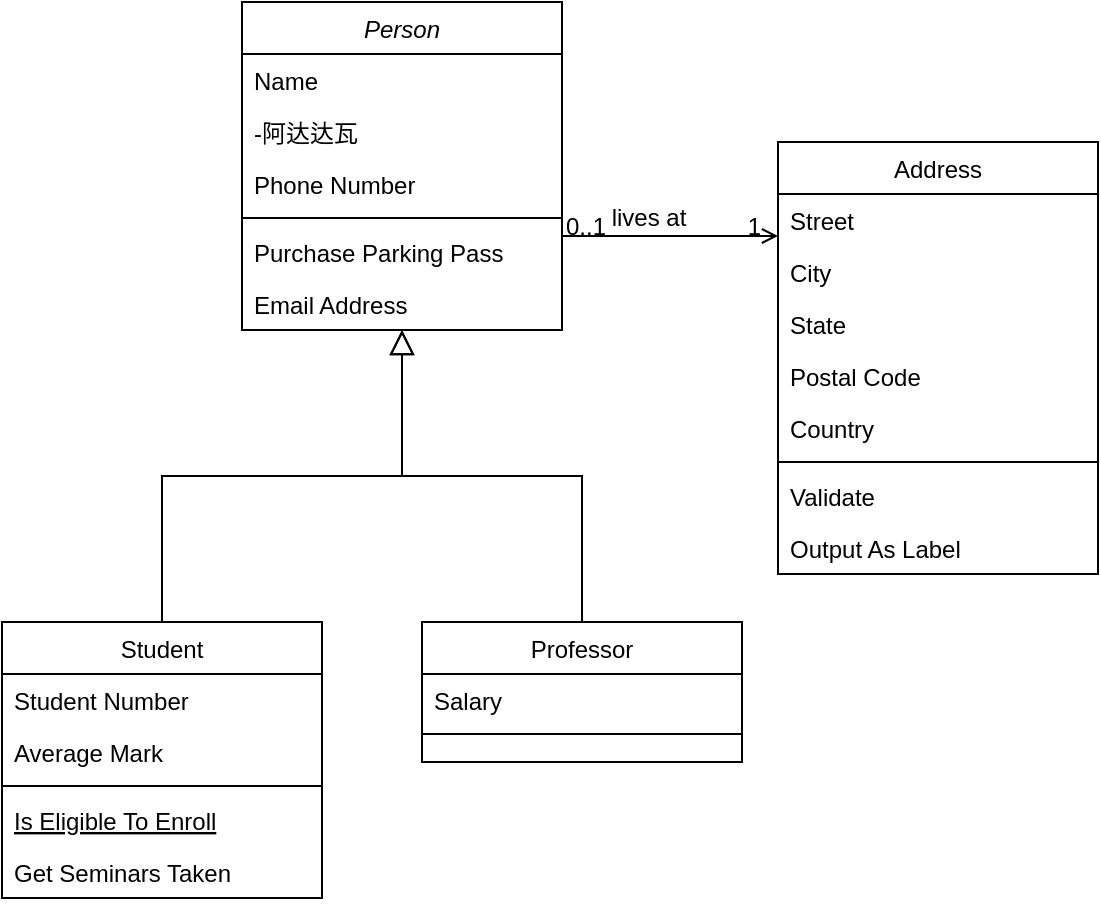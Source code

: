 <mxfile version="25.0.1" pages="2">
  <diagram id="C5RBs43oDa-KdzZeNtuy" name="Page-1">
    <mxGraphModel dx="758" dy="916" grid="1" gridSize="10" guides="1" tooltips="1" connect="1" arrows="1" fold="1" page="1" pageScale="1" pageWidth="827" pageHeight="1169" math="0" shadow="0">
      <root>
        <mxCell id="WIyWlLk6GJQsqaUBKTNV-0" />
        <mxCell id="WIyWlLk6GJQsqaUBKTNV-1" parent="WIyWlLk6GJQsqaUBKTNV-0" />
        <mxCell id="zkfFHV4jXpPFQw0GAbJ--0" value="Person" style="swimlane;fontStyle=2;align=center;verticalAlign=top;childLayout=stackLayout;horizontal=1;startSize=26;horizontalStack=0;resizeParent=1;resizeLast=0;collapsible=1;marginBottom=0;rounded=0;shadow=0;strokeWidth=1;" parent="WIyWlLk6GJQsqaUBKTNV-1" vertex="1">
          <mxGeometry x="240" y="50" width="160" height="164" as="geometry">
            <mxRectangle x="230" y="140" width="160" height="26" as="alternateBounds" />
          </mxGeometry>
        </mxCell>
        <mxCell id="zkfFHV4jXpPFQw0GAbJ--1" value="Name" style="text;align=left;verticalAlign=top;spacingLeft=4;spacingRight=4;overflow=hidden;rotatable=0;points=[[0,0.5],[1,0.5]];portConstraint=eastwest;" parent="zkfFHV4jXpPFQw0GAbJ--0" vertex="1">
          <mxGeometry y="26" width="160" height="26" as="geometry" />
        </mxCell>
        <mxCell id="Enr8cSuSgpP8mrv0ip6j-11" value="-阿达达瓦" style="text;align=left;verticalAlign=top;spacingLeft=4;spacingRight=4;overflow=hidden;rotatable=0;points=[[0,0.5],[1,0.5]];portConstraint=eastwest;rounded=0;shadow=0;html=0;" vertex="1" parent="zkfFHV4jXpPFQw0GAbJ--0">
          <mxGeometry y="52" width="160" height="26" as="geometry" />
        </mxCell>
        <mxCell id="zkfFHV4jXpPFQw0GAbJ--2" value="Phone Number" style="text;align=left;verticalAlign=top;spacingLeft=4;spacingRight=4;overflow=hidden;rotatable=0;points=[[0,0.5],[1,0.5]];portConstraint=eastwest;rounded=0;shadow=0;html=0;" parent="zkfFHV4jXpPFQw0GAbJ--0" vertex="1">
          <mxGeometry y="78" width="160" height="26" as="geometry" />
        </mxCell>
        <mxCell id="zkfFHV4jXpPFQw0GAbJ--4" value="" style="line;html=1;strokeWidth=1;align=left;verticalAlign=middle;spacingTop=-1;spacingLeft=3;spacingRight=3;rotatable=0;labelPosition=right;points=[];portConstraint=eastwest;" parent="zkfFHV4jXpPFQw0GAbJ--0" vertex="1">
          <mxGeometry y="104" width="160" height="8" as="geometry" />
        </mxCell>
        <mxCell id="zkfFHV4jXpPFQw0GAbJ--5" value="Purchase Parking Pass" style="text;align=left;verticalAlign=top;spacingLeft=4;spacingRight=4;overflow=hidden;rotatable=0;points=[[0,0.5],[1,0.5]];portConstraint=eastwest;" parent="zkfFHV4jXpPFQw0GAbJ--0" vertex="1">
          <mxGeometry y="112" width="160" height="26" as="geometry" />
        </mxCell>
        <mxCell id="zkfFHV4jXpPFQw0GAbJ--3" value="Email Address" style="text;align=left;verticalAlign=top;spacingLeft=4;spacingRight=4;overflow=hidden;rotatable=0;points=[[0,0.5],[1,0.5]];portConstraint=eastwest;rounded=0;shadow=0;html=0;" parent="zkfFHV4jXpPFQw0GAbJ--0" vertex="1">
          <mxGeometry y="138" width="160" height="26" as="geometry" />
        </mxCell>
        <mxCell id="zkfFHV4jXpPFQw0GAbJ--6" value="Student" style="swimlane;fontStyle=0;align=center;verticalAlign=top;childLayout=stackLayout;horizontal=1;startSize=26;horizontalStack=0;resizeParent=1;resizeLast=0;collapsible=1;marginBottom=0;rounded=0;shadow=0;strokeWidth=1;" parent="WIyWlLk6GJQsqaUBKTNV-1" vertex="1">
          <mxGeometry x="120" y="360" width="160" height="138" as="geometry">
            <mxRectangle x="130" y="380" width="160" height="26" as="alternateBounds" />
          </mxGeometry>
        </mxCell>
        <mxCell id="zkfFHV4jXpPFQw0GAbJ--7" value="Student Number" style="text;align=left;verticalAlign=top;spacingLeft=4;spacingRight=4;overflow=hidden;rotatable=0;points=[[0,0.5],[1,0.5]];portConstraint=eastwest;" parent="zkfFHV4jXpPFQw0GAbJ--6" vertex="1">
          <mxGeometry y="26" width="160" height="26" as="geometry" />
        </mxCell>
        <mxCell id="zkfFHV4jXpPFQw0GAbJ--8" value="Average Mark" style="text;align=left;verticalAlign=top;spacingLeft=4;spacingRight=4;overflow=hidden;rotatable=0;points=[[0,0.5],[1,0.5]];portConstraint=eastwest;rounded=0;shadow=0;html=0;" parent="zkfFHV4jXpPFQw0GAbJ--6" vertex="1">
          <mxGeometry y="52" width="160" height="26" as="geometry" />
        </mxCell>
        <mxCell id="zkfFHV4jXpPFQw0GAbJ--9" value="" style="line;html=1;strokeWidth=1;align=left;verticalAlign=middle;spacingTop=-1;spacingLeft=3;spacingRight=3;rotatable=0;labelPosition=right;points=[];portConstraint=eastwest;" parent="zkfFHV4jXpPFQw0GAbJ--6" vertex="1">
          <mxGeometry y="78" width="160" height="8" as="geometry" />
        </mxCell>
        <mxCell id="zkfFHV4jXpPFQw0GAbJ--10" value="Is Eligible To Enroll" style="text;align=left;verticalAlign=top;spacingLeft=4;spacingRight=4;overflow=hidden;rotatable=0;points=[[0,0.5],[1,0.5]];portConstraint=eastwest;fontStyle=4" parent="zkfFHV4jXpPFQw0GAbJ--6" vertex="1">
          <mxGeometry y="86" width="160" height="26" as="geometry" />
        </mxCell>
        <mxCell id="zkfFHV4jXpPFQw0GAbJ--11" value="Get Seminars Taken" style="text;align=left;verticalAlign=top;spacingLeft=4;spacingRight=4;overflow=hidden;rotatable=0;points=[[0,0.5],[1,0.5]];portConstraint=eastwest;" parent="zkfFHV4jXpPFQw0GAbJ--6" vertex="1">
          <mxGeometry y="112" width="160" height="26" as="geometry" />
        </mxCell>
        <mxCell id="zkfFHV4jXpPFQw0GAbJ--12" value="" style="endArrow=block;endSize=10;endFill=0;shadow=0;strokeWidth=1;rounded=0;curved=0;edgeStyle=elbowEdgeStyle;elbow=vertical;" parent="WIyWlLk6GJQsqaUBKTNV-1" source="zkfFHV4jXpPFQw0GAbJ--6" target="zkfFHV4jXpPFQw0GAbJ--0" edge="1">
          <mxGeometry width="160" relative="1" as="geometry">
            <mxPoint x="200" y="203" as="sourcePoint" />
            <mxPoint x="200" y="203" as="targetPoint" />
          </mxGeometry>
        </mxCell>
        <mxCell id="zkfFHV4jXpPFQw0GAbJ--13" value="Professor" style="swimlane;fontStyle=0;align=center;verticalAlign=top;childLayout=stackLayout;horizontal=1;startSize=26;horizontalStack=0;resizeParent=1;resizeLast=0;collapsible=1;marginBottom=0;rounded=0;shadow=0;strokeWidth=1;" parent="WIyWlLk6GJQsqaUBKTNV-1" vertex="1">
          <mxGeometry x="330" y="360" width="160" height="70" as="geometry">
            <mxRectangle x="340" y="380" width="170" height="26" as="alternateBounds" />
          </mxGeometry>
        </mxCell>
        <mxCell id="zkfFHV4jXpPFQw0GAbJ--14" value="Salary" style="text;align=left;verticalAlign=top;spacingLeft=4;spacingRight=4;overflow=hidden;rotatable=0;points=[[0,0.5],[1,0.5]];portConstraint=eastwest;" parent="zkfFHV4jXpPFQw0GAbJ--13" vertex="1">
          <mxGeometry y="26" width="160" height="26" as="geometry" />
        </mxCell>
        <mxCell id="zkfFHV4jXpPFQw0GAbJ--15" value="" style="line;html=1;strokeWidth=1;align=left;verticalAlign=middle;spacingTop=-1;spacingLeft=3;spacingRight=3;rotatable=0;labelPosition=right;points=[];portConstraint=eastwest;" parent="zkfFHV4jXpPFQw0GAbJ--13" vertex="1">
          <mxGeometry y="52" width="160" height="8" as="geometry" />
        </mxCell>
        <mxCell id="zkfFHV4jXpPFQw0GAbJ--16" value="" style="endArrow=block;endSize=10;endFill=0;shadow=0;strokeWidth=1;rounded=0;curved=0;edgeStyle=elbowEdgeStyle;elbow=vertical;" parent="WIyWlLk6GJQsqaUBKTNV-1" source="zkfFHV4jXpPFQw0GAbJ--13" target="zkfFHV4jXpPFQw0GAbJ--0" edge="1">
          <mxGeometry width="160" relative="1" as="geometry">
            <mxPoint x="210" y="373" as="sourcePoint" />
            <mxPoint x="310" y="271" as="targetPoint" />
          </mxGeometry>
        </mxCell>
        <mxCell id="zkfFHV4jXpPFQw0GAbJ--17" value="Address" style="swimlane;fontStyle=0;align=center;verticalAlign=top;childLayout=stackLayout;horizontal=1;startSize=26;horizontalStack=0;resizeParent=1;resizeLast=0;collapsible=1;marginBottom=0;rounded=0;shadow=0;strokeWidth=1;" parent="WIyWlLk6GJQsqaUBKTNV-1" vertex="1">
          <mxGeometry x="508" y="120" width="160" height="216" as="geometry">
            <mxRectangle x="550" y="140" width="160" height="26" as="alternateBounds" />
          </mxGeometry>
        </mxCell>
        <mxCell id="zkfFHV4jXpPFQw0GAbJ--18" value="Street" style="text;align=left;verticalAlign=top;spacingLeft=4;spacingRight=4;overflow=hidden;rotatable=0;points=[[0,0.5],[1,0.5]];portConstraint=eastwest;" parent="zkfFHV4jXpPFQw0GAbJ--17" vertex="1">
          <mxGeometry y="26" width="160" height="26" as="geometry" />
        </mxCell>
        <mxCell id="zkfFHV4jXpPFQw0GAbJ--19" value="City" style="text;align=left;verticalAlign=top;spacingLeft=4;spacingRight=4;overflow=hidden;rotatable=0;points=[[0,0.5],[1,0.5]];portConstraint=eastwest;rounded=0;shadow=0;html=0;" parent="zkfFHV4jXpPFQw0GAbJ--17" vertex="1">
          <mxGeometry y="52" width="160" height="26" as="geometry" />
        </mxCell>
        <mxCell id="zkfFHV4jXpPFQw0GAbJ--20" value="State" style="text;align=left;verticalAlign=top;spacingLeft=4;spacingRight=4;overflow=hidden;rotatable=0;points=[[0,0.5],[1,0.5]];portConstraint=eastwest;rounded=0;shadow=0;html=0;" parent="zkfFHV4jXpPFQw0GAbJ--17" vertex="1">
          <mxGeometry y="78" width="160" height="26" as="geometry" />
        </mxCell>
        <mxCell id="zkfFHV4jXpPFQw0GAbJ--21" value="Postal Code" style="text;align=left;verticalAlign=top;spacingLeft=4;spacingRight=4;overflow=hidden;rotatable=0;points=[[0,0.5],[1,0.5]];portConstraint=eastwest;rounded=0;shadow=0;html=0;" parent="zkfFHV4jXpPFQw0GAbJ--17" vertex="1">
          <mxGeometry y="104" width="160" height="26" as="geometry" />
        </mxCell>
        <mxCell id="zkfFHV4jXpPFQw0GAbJ--22" value="Country" style="text;align=left;verticalAlign=top;spacingLeft=4;spacingRight=4;overflow=hidden;rotatable=0;points=[[0,0.5],[1,0.5]];portConstraint=eastwest;rounded=0;shadow=0;html=0;" parent="zkfFHV4jXpPFQw0GAbJ--17" vertex="1">
          <mxGeometry y="130" width="160" height="26" as="geometry" />
        </mxCell>
        <mxCell id="zkfFHV4jXpPFQw0GAbJ--23" value="" style="line;html=1;strokeWidth=1;align=left;verticalAlign=middle;spacingTop=-1;spacingLeft=3;spacingRight=3;rotatable=0;labelPosition=right;points=[];portConstraint=eastwest;" parent="zkfFHV4jXpPFQw0GAbJ--17" vertex="1">
          <mxGeometry y="156" width="160" height="8" as="geometry" />
        </mxCell>
        <mxCell id="zkfFHV4jXpPFQw0GAbJ--24" value="Validate" style="text;align=left;verticalAlign=top;spacingLeft=4;spacingRight=4;overflow=hidden;rotatable=0;points=[[0,0.5],[1,0.5]];portConstraint=eastwest;" parent="zkfFHV4jXpPFQw0GAbJ--17" vertex="1">
          <mxGeometry y="164" width="160" height="26" as="geometry" />
        </mxCell>
        <mxCell id="zkfFHV4jXpPFQw0GAbJ--25" value="Output As Label" style="text;align=left;verticalAlign=top;spacingLeft=4;spacingRight=4;overflow=hidden;rotatable=0;points=[[0,0.5],[1,0.5]];portConstraint=eastwest;" parent="zkfFHV4jXpPFQw0GAbJ--17" vertex="1">
          <mxGeometry y="190" width="160" height="26" as="geometry" />
        </mxCell>
        <mxCell id="zkfFHV4jXpPFQw0GAbJ--26" value="" style="endArrow=open;shadow=0;strokeWidth=1;rounded=0;curved=0;endFill=1;edgeStyle=elbowEdgeStyle;elbow=vertical;" parent="WIyWlLk6GJQsqaUBKTNV-1" source="zkfFHV4jXpPFQw0GAbJ--0" target="zkfFHV4jXpPFQw0GAbJ--17" edge="1">
          <mxGeometry x="0.5" y="41" relative="1" as="geometry">
            <mxPoint x="380" y="192" as="sourcePoint" />
            <mxPoint x="540" y="192" as="targetPoint" />
            <mxPoint x="-40" y="32" as="offset" />
          </mxGeometry>
        </mxCell>
        <mxCell id="zkfFHV4jXpPFQw0GAbJ--27" value="0..1" style="resizable=0;align=left;verticalAlign=bottom;labelBackgroundColor=none;fontSize=12;" parent="zkfFHV4jXpPFQw0GAbJ--26" connectable="0" vertex="1">
          <mxGeometry x="-1" relative="1" as="geometry">
            <mxPoint y="4" as="offset" />
          </mxGeometry>
        </mxCell>
        <mxCell id="zkfFHV4jXpPFQw0GAbJ--28" value="1" style="resizable=0;align=right;verticalAlign=bottom;labelBackgroundColor=none;fontSize=12;" parent="zkfFHV4jXpPFQw0GAbJ--26" connectable="0" vertex="1">
          <mxGeometry x="1" relative="1" as="geometry">
            <mxPoint x="-7" y="4" as="offset" />
          </mxGeometry>
        </mxCell>
        <mxCell id="zkfFHV4jXpPFQw0GAbJ--29" value="lives at" style="text;html=1;resizable=0;points=[];;align=center;verticalAlign=middle;labelBackgroundColor=none;rounded=0;shadow=0;strokeWidth=1;fontSize=12;" parent="zkfFHV4jXpPFQw0GAbJ--26" vertex="1" connectable="0">
          <mxGeometry x="0.5" y="49" relative="1" as="geometry">
            <mxPoint x="-38" y="40" as="offset" />
          </mxGeometry>
        </mxCell>
      </root>
    </mxGraphModel>
  </diagram>
  <diagram id="QJwAIBZsCLpzqtyp5mjF" name="第 2 页">
    <mxGraphModel dx="1941" dy="1157" grid="1" gridSize="10" guides="1" tooltips="1" connect="1" arrows="1" fold="1" page="1" pageScale="1" pageWidth="827" pageHeight="1169" math="0" shadow="0">
      <root>
        <mxCell id="0" />
        <mxCell id="1" parent="0" />
        <mxCell id="FCk9dS9NKCEP7tu78t4F-1" value="EventBase" style="swimlane;fontStyle=2;align=center;verticalAlign=top;childLayout=stackLayout;horizontal=1;startSize=26;horizontalStack=0;resizeParent=1;resizeLast=0;collapsible=1;marginBottom=0;rounded=0;shadow=0;strokeWidth=1;" vertex="1" parent="1">
          <mxGeometry x="240" y="20" width="250" height="140" as="geometry">
            <mxRectangle x="240" y="50" width="160" height="26" as="alternateBounds" />
          </mxGeometry>
        </mxCell>
        <mxCell id="FCk9dS9NKCEP7tu78t4F-2" value="# typedef unsigned short FlagsType" style="text;align=left;verticalAlign=top;spacingLeft=4;spacingRight=4;overflow=hidden;rotatable=0;points=[[0,0.5],[1,0.5]];portConstraint=eastwest;" vertex="1" parent="FCk9dS9NKCEP7tu78t4F-1">
          <mxGeometry y="26" width="250" height="26" as="geometry" />
        </mxCell>
        <mxCell id="FCk9dS9NKCEP7tu78t4F-3" value="# typedef ::gem5::Flags&lt;FlagsType&gt; Flags;" style="text;align=left;verticalAlign=top;spacingLeft=4;spacingRight=4;overflow=hidden;rotatable=0;points=[[0,0.5],[1,0.5]];portConstraint=eastwest;rounded=0;shadow=0;html=0;" vertex="1" parent="FCk9dS9NKCEP7tu78t4F-1">
          <mxGeometry y="52" width="250" height="26" as="geometry" />
        </mxCell>
        <mxCell id="FCk9dS9NKCEP7tu78t4F-5" value="" style="line;html=1;strokeWidth=1;align=left;verticalAlign=middle;spacingTop=-1;spacingLeft=3;spacingRight=3;rotatable=0;labelPosition=right;points=[];portConstraint=eastwest;" vertex="1" parent="FCk9dS9NKCEP7tu78t4F-1">
          <mxGeometry y="78" width="250" height="8" as="geometry" />
        </mxCell>
        <mxCell id="FCk9dS9NKCEP7tu78t4F-10" value="Event&#xa;" style="swimlane;fontStyle=2;align=center;verticalAlign=top;childLayout=stackLayout;horizontal=1;startSize=26;horizontalStack=0;resizeParent=1;resizeLast=0;collapsible=1;marginBottom=0;rounded=0;shadow=0;strokeWidth=1;" vertex="1" parent="1">
          <mxGeometry x="240" y="290" width="250" height="320" as="geometry">
            <mxRectangle x="240" y="50" width="160" height="26" as="alternateBounds" />
          </mxGeometry>
        </mxCell>
        <mxCell id="FCk9dS9NKCEP7tu78t4F-11" value="- nextBin：Event *" style="text;align=left;verticalAlign=top;spacingLeft=4;spacingRight=4;overflow=hidden;rotatable=0;points=[[0,0.5],[1,0.5]];portConstraint=eastwest;" vertex="1" parent="FCk9dS9NKCEP7tu78t4F-10">
          <mxGeometry y="26" width="250" height="26" as="geometry" />
        </mxCell>
        <mxCell id="FCk9dS9NKCEP7tu78t4F-12" value="- nextInBin：Event *" style="text;align=left;verticalAlign=top;spacingLeft=4;spacingRight=4;overflow=hidden;rotatable=0;points=[[0,0.5],[1,0.5]];portConstraint=eastwest;rounded=0;shadow=0;html=0;" vertex="1" parent="FCk9dS9NKCEP7tu78t4F-10">
          <mxGeometry y="52" width="250" height="26" as="geometry" />
        </mxCell>
        <mxCell id="FCk9dS9NKCEP7tu78t4F-13" value="- _priority：Priority  " style="text;align=left;verticalAlign=top;spacingLeft=4;spacingRight=4;overflow=hidden;rotatable=0;points=[[0,0.5],[1,0.5]];portConstraint=eastwest;rounded=0;shadow=0;html=0;" vertex="1" parent="FCk9dS9NKCEP7tu78t4F-10">
          <mxGeometry y="78" width="250" height="26" as="geometry" />
        </mxCell>
        <mxCell id="8Vw4lY0KgWDQA_hZPDt0-15" value="- flags：Flags " style="text;align=left;verticalAlign=top;spacingLeft=4;spacingRight=4;overflow=hidden;rotatable=0;points=[[0,0.5],[1,0.5]];portConstraint=eastwest;rounded=0;shadow=0;html=0;" vertex="1" parent="FCk9dS9NKCEP7tu78t4F-10">
          <mxGeometry y="104" width="250" height="26" as="geometry" />
        </mxCell>
        <mxCell id="8Vw4lY0KgWDQA_hZPDt0-16" value="- instance：Counter " style="text;align=left;verticalAlign=top;spacingLeft=4;spacingRight=4;overflow=hidden;rotatable=0;points=[[0,0.5],[1,0.5]];portConstraint=eastwest;rounded=0;shadow=0;html=0;" vertex="1" parent="FCk9dS9NKCEP7tu78t4F-10">
          <mxGeometry y="130" width="250" height="26" as="geometry" />
        </mxCell>
        <mxCell id="8Vw4lY0KgWDQA_hZPDt0-17" value="- queue：EventQueue" style="text;align=left;verticalAlign=top;spacingLeft=4;spacingRight=4;overflow=hidden;rotatable=0;points=[[0,0.5],[1,0.5]];portConstraint=eastwest;rounded=0;shadow=0;html=0;" vertex="1" parent="FCk9dS9NKCEP7tu78t4F-10">
          <mxGeometry y="156" width="250" height="26" as="geometry" />
        </mxCell>
        <mxCell id="FCk9dS9NKCEP7tu78t4F-14" value="" style="line;html=1;strokeWidth=1;align=left;verticalAlign=middle;spacingTop=-1;spacingLeft=3;spacingRight=3;rotatable=0;labelPosition=right;points=[];portConstraint=eastwest;" vertex="1" parent="FCk9dS9NKCEP7tu78t4F-10">
          <mxGeometry y="182" width="250" height="8" as="geometry" />
        </mxCell>
        <mxCell id="FCk9dS9NKCEP7tu78t4F-15" value="+ virtual void process() = 0;" style="text;align=left;verticalAlign=top;spacingLeft=4;spacingRight=4;overflow=hidden;rotatable=0;points=[[0,0.5],[1,0.5]];portConstraint=eastwest;" vertex="1" parent="FCk9dS9NKCEP7tu78t4F-10">
          <mxGeometry y="190" width="250" height="26" as="geometry" />
        </mxCell>
        <mxCell id="FCk9dS9NKCEP7tu78t4F-16" value="+ bool scheduled()" style="text;align=left;verticalAlign=top;spacingLeft=4;spacingRight=4;overflow=hidden;rotatable=0;points=[[0,0.5],[1,0.5]];portConstraint=eastwest;rounded=0;shadow=0;html=0;" vertex="1" parent="FCk9dS9NKCEP7tu78t4F-10">
          <mxGeometry y="216" width="250" height="26" as="geometry" />
        </mxCell>
        <mxCell id="8Vw4lY0KgWDQA_hZPDt0-18" value="+ void acquire()" style="text;align=left;verticalAlign=top;spacingLeft=4;spacingRight=4;overflow=hidden;rotatable=0;points=[[0,0.5],[1,0.5]];portConstraint=eastwest;rounded=0;shadow=0;html=0;" vertex="1" parent="FCk9dS9NKCEP7tu78t4F-10">
          <mxGeometry y="242" width="250" height="26" as="geometry" />
        </mxCell>
        <mxCell id="8Vw4lY0KgWDQA_hZPDt0-20" value="+ void release()" style="text;align=left;verticalAlign=top;spacingLeft=4;spacingRight=4;overflow=hidden;rotatable=0;points=[[0,0.5],[1,0.5]];portConstraint=eastwest;rounded=0;shadow=0;html=0;" vertex="1" parent="FCk9dS9NKCEP7tu78t4F-10">
          <mxGeometry y="268" width="250" height="26" as="geometry" />
        </mxCell>
        <mxCell id="8Vw4lY0KgWDQA_hZPDt0-19" value="+ void setWhen(Tick when, EventQueue *q)" style="text;align=left;verticalAlign=top;spacingLeft=4;spacingRight=4;overflow=hidden;rotatable=0;points=[[0,0.5],[1,0.5]];portConstraint=eastwest;rounded=0;shadow=0;html=0;" vertex="1" parent="FCk9dS9NKCEP7tu78t4F-10">
          <mxGeometry y="294" width="250" height="26" as="geometry" />
        </mxCell>
        <mxCell id="FCk9dS9NKCEP7tu78t4F-20" value="" style="endArrow=block;endSize=16;endFill=0;html=1;rounded=0;exitX=0.5;exitY=0;exitDx=0;exitDy=0;entryX=0.5;entryY=1;entryDx=0;entryDy=0;" edge="1" parent="1" source="FCk9dS9NKCEP7tu78t4F-10" target="FCk9dS9NKCEP7tu78t4F-1">
          <mxGeometry width="160" relative="1" as="geometry">
            <mxPoint x="60.0" y="150" as="sourcePoint" />
            <mxPoint x="366" y="190" as="targetPoint" />
          </mxGeometry>
        </mxCell>
        <mxCell id="8Vw4lY0KgWDQA_hZPDt0-3" value="" style="endArrow=diamondThin;endFill=1;endSize=24;html=1;rounded=0;exitX=0.99;exitY=0.08;exitDx=0;exitDy=0;exitPerimeter=0;" edge="1" parent="1" source="8Vw4lY0KgWDQA_hZPDt0-8">
          <mxGeometry width="160" relative="1" as="geometry">
            <mxPoint x="80" y="100" as="sourcePoint" />
            <mxPoint x="240" y="100" as="targetPoint" />
          </mxGeometry>
        </mxCell>
        <mxCell id="8Vw4lY0KgWDQA_hZPDt0-6" value="1" style="edgeLabel;html=1;align=center;verticalAlign=middle;resizable=0;points=[];" vertex="1" connectable="0" parent="8Vw4lY0KgWDQA_hZPDt0-3">
          <mxGeometry x="0.827" relative="1" as="geometry">
            <mxPoint y="-15" as="offset" />
          </mxGeometry>
        </mxCell>
        <mxCell id="8Vw4lY0KgWDQA_hZPDt0-7" value="1" style="edgeLabel;html=1;align=center;verticalAlign=middle;resizable=0;points=[];" vertex="1" connectable="0" parent="8Vw4lY0KgWDQA_hZPDt0-3">
          <mxGeometry x="-0.902" y="-1" relative="1" as="geometry">
            <mxPoint y="-11" as="offset" />
          </mxGeometry>
        </mxCell>
        <mxCell id="8Vw4lY0KgWDQA_hZPDt0-8" value="Flags：template &lt;typename T&gt;" style="swimlane;fontStyle=2;align=center;verticalAlign=top;childLayout=stackLayout;horizontal=1;startSize=26;horizontalStack=0;resizeParent=1;resizeLast=0;collapsible=1;marginBottom=0;rounded=0;shadow=0;strokeWidth=1;" vertex="1" parent="1">
          <mxGeometry x="-160" y="90" width="250" height="140" as="geometry">
            <mxRectangle x="240" y="50" width="160" height="26" as="alternateBounds" />
          </mxGeometry>
        </mxCell>
        <mxCell id="8Vw4lY0KgWDQA_hZPDt0-9" value="+ typedef T Type" style="text;align=left;verticalAlign=top;spacingLeft=4;spacingRight=4;overflow=hidden;rotatable=0;points=[[0,0.5],[1,0.5]];portConstraint=eastwest;" vertex="1" parent="8Vw4lY0KgWDQA_hZPDt0-8">
          <mxGeometry y="26" width="250" height="26" as="geometry" />
        </mxCell>
        <mxCell id="8Vw4lY0KgWDQA_hZPDt0-11" value="+ typedef T Type;" style="text;align=left;verticalAlign=top;spacingLeft=4;spacingRight=4;overflow=hidden;rotatable=0;points=[[0,0.5],[1,0.5]];portConstraint=eastwest;rounded=0;shadow=0;html=0;" vertex="1" parent="8Vw4lY0KgWDQA_hZPDt0-8">
          <mxGeometry y="52" width="250" height="26" as="geometry" />
        </mxCell>
        <mxCell id="8Vw4lY0KgWDQA_hZPDt0-12" value="" style="line;html=1;strokeWidth=1;align=left;verticalAlign=middle;spacingTop=-1;spacingLeft=3;spacingRight=3;rotatable=0;labelPosition=right;points=[];portConstraint=eastwest;" vertex="1" parent="8Vw4lY0KgWDQA_hZPDt0-8">
          <mxGeometry y="78" width="250" height="8" as="geometry" />
        </mxCell>
        <mxCell id="8Vw4lY0KgWDQA_hZPDt0-13" value="+ &amp; operator=(T flags)" style="text;align=left;verticalAlign=top;spacingLeft=4;spacingRight=4;overflow=hidden;rotatable=0;points=[[0,0.5],[1,0.5]];portConstraint=eastwest;" vertex="1" parent="8Vw4lY0KgWDQA_hZPDt0-8">
          <mxGeometry y="86" width="250" height="26" as="geometry" />
        </mxCell>
        <mxCell id="8Vw4lY0KgWDQA_hZPDt0-14" value="+ Flags(Type flags=0) : _flags(flags) {}" style="text;align=left;verticalAlign=top;spacingLeft=4;spacingRight=4;overflow=hidden;rotatable=0;points=[[0,0.5],[1,0.5]];portConstraint=eastwest;rounded=0;shadow=0;html=0;" vertex="1" parent="8Vw4lY0KgWDQA_hZPDt0-8">
          <mxGeometry y="112" width="250" height="26" as="geometry" />
        </mxCell>
        <mxCell id="8Vw4lY0KgWDQA_hZPDt0-21" value="EventQueue&#xa;" style="swimlane;fontStyle=2;align=center;verticalAlign=top;childLayout=stackLayout;horizontal=1;startSize=26;horizontalStack=0;resizeParent=1;resizeLast=0;collapsible=1;marginBottom=0;rounded=0;shadow=0;strokeWidth=1;" vertex="1" parent="1">
          <mxGeometry x="630" y="290" width="290" height="320" as="geometry">
            <mxRectangle x="240" y="50" width="160" height="26" as="alternateBounds" />
          </mxGeometry>
        </mxCell>
        <mxCell id="8Vw4lY0KgWDQA_hZPDt0-22" value="- objName：string" style="text;align=left;verticalAlign=top;spacingLeft=4;spacingRight=4;overflow=hidden;rotatable=0;points=[[0,0.5],[1,0.5]];portConstraint=eastwest;" vertex="1" parent="8Vw4lY0KgWDQA_hZPDt0-21">
          <mxGeometry y="26" width="290" height="26" as="geometry" />
        </mxCell>
        <mxCell id="8Vw4lY0KgWDQA_hZPDt0-23" value="- head：Event *" style="text;align=left;verticalAlign=top;spacingLeft=4;spacingRight=4;overflow=hidden;rotatable=0;points=[[0,0.5],[1,0.5]];portConstraint=eastwest;rounded=0;shadow=0;html=0;" vertex="1" parent="8Vw4lY0KgWDQA_hZPDt0-21">
          <mxGeometry y="52" width="290" height="26" as="geometry" />
        </mxCell>
        <mxCell id="8Vw4lY0KgWDQA_hZPDt0-24" value="- _curTick：Tick " style="text;align=left;verticalAlign=top;spacingLeft=4;spacingRight=4;overflow=hidden;rotatable=0;points=[[0,0.5],[1,0.5]];portConstraint=eastwest;rounded=0;shadow=0;html=0;" vertex="1" parent="8Vw4lY0KgWDQA_hZPDt0-21">
          <mxGeometry y="78" width="290" height="26" as="geometry" />
        </mxCell>
        <mxCell id="8Vw4lY0KgWDQA_hZPDt0-25" value="- async_queue_mutex：UncontendedMutex " style="text;align=left;verticalAlign=top;spacingLeft=4;spacingRight=4;overflow=hidden;rotatable=0;points=[[0,0.5],[1,0.5]];portConstraint=eastwest;rounded=0;shadow=0;html=0;" vertex="1" parent="8Vw4lY0KgWDQA_hZPDt0-21">
          <mxGeometry y="104" width="290" height="26" as="geometry" />
        </mxCell>
        <mxCell id="8Vw4lY0KgWDQA_hZPDt0-26" value="- async_queue：list&lt;Event*&gt; " style="text;align=left;verticalAlign=top;spacingLeft=4;spacingRight=4;overflow=hidden;rotatable=0;points=[[0,0.5],[1,0.5]];portConstraint=eastwest;rounded=0;shadow=0;html=0;" vertex="1" parent="8Vw4lY0KgWDQA_hZPDt0-21">
          <mxGeometry y="130" width="290" height="26" as="geometry" />
        </mxCell>
        <mxCell id="8Vw4lY0KgWDQA_hZPDt0-27" value="- service_mutex：service_mutex&#xa;" style="text;align=left;verticalAlign=top;spacingLeft=4;spacingRight=4;overflow=hidden;rotatable=0;points=[[0,0.5],[1,0.5]];portConstraint=eastwest;rounded=0;shadow=0;html=0;" vertex="1" parent="8Vw4lY0KgWDQA_hZPDt0-21">
          <mxGeometry y="156" width="290" height="26" as="geometry" />
        </mxCell>
        <mxCell id="8Vw4lY0KgWDQA_hZPDt0-28" value="" style="line;html=1;strokeWidth=1;align=left;verticalAlign=middle;spacingTop=-1;spacingLeft=3;spacingRight=3;rotatable=0;labelPosition=right;points=[];portConstraint=eastwest;" vertex="1" parent="8Vw4lY0KgWDQA_hZPDt0-21">
          <mxGeometry y="182" width="290" height="8" as="geometry" />
        </mxCell>
        <mxCell id="8Vw4lY0KgWDQA_hZPDt0-29" value="- void insert(Event *event);" style="text;align=left;verticalAlign=top;spacingLeft=4;spacingRight=4;overflow=hidden;rotatable=0;points=[[0,0.5],[1,0.5]];portConstraint=eastwest;" vertex="1" parent="8Vw4lY0KgWDQA_hZPDt0-21">
          <mxGeometry y="190" width="290" height="26" as="geometry" />
        </mxCell>
        <mxCell id="8Vw4lY0KgWDQA_hZPDt0-30" value="- void remove(Event *event);" style="text;align=left;verticalAlign=top;spacingLeft=4;spacingRight=4;overflow=hidden;rotatable=0;points=[[0,0.5],[1,0.5]];portConstraint=eastwest;rounded=0;shadow=0;html=0;" vertex="1" parent="8Vw4lY0KgWDQA_hZPDt0-21">
          <mxGeometry y="216" width="290" height="26" as="geometry" />
        </mxCell>
        <mxCell id="8Vw4lY0KgWDQA_hZPDt0-31" value="- void asyncInsert(Event *event);" style="text;align=left;verticalAlign=top;spacingLeft=4;spacingRight=4;overflow=hidden;rotatable=0;points=[[0,0.5],[1,0.5]];portConstraint=eastwest;rounded=0;shadow=0;html=0;" vertex="1" parent="8Vw4lY0KgWDQA_hZPDt0-21">
          <mxGeometry y="242" width="290" height="26" as="geometry" />
        </mxCell>
        <mxCell id="8Vw4lY0KgWDQA_hZPDt0-32" value="+ void schedule(Event *event, Tick when, bool global=false)" style="text;align=left;verticalAlign=top;spacingLeft=4;spacingRight=4;overflow=hidden;rotatable=0;points=[[0,0.5],[1,0.5]];portConstraint=eastwest;rounded=0;shadow=0;html=0;" vertex="1" parent="8Vw4lY0KgWDQA_hZPDt0-21">
          <mxGeometry y="268" width="290" height="26" as="geometry" />
        </mxCell>
        <mxCell id="8Vw4lY0KgWDQA_hZPDt0-33" value="+ void deschedule(Event *event)" style="text;align=left;verticalAlign=top;spacingLeft=4;spacingRight=4;overflow=hidden;rotatable=0;points=[[0,0.5],[1,0.5]];portConstraint=eastwest;rounded=0;shadow=0;html=0;" vertex="1" parent="8Vw4lY0KgWDQA_hZPDt0-21">
          <mxGeometry y="294" width="290" height="26" as="geometry" />
        </mxCell>
        <mxCell id="tpXA_1JQhoy0J3ssahQ7-6" value="" style="endArrow=diamondThin;endFill=0;endSize=24;html=1;rounded=0;" edge="1" parent="1">
          <mxGeometry width="160" relative="1" as="geometry">
            <mxPoint x="490" y="459" as="sourcePoint" />
            <mxPoint x="630" y="458.66" as="targetPoint" />
          </mxGeometry>
        </mxCell>
        <mxCell id="tpXA_1JQhoy0J3ssahQ7-7" value="EventManager &#xa;" style="swimlane;fontStyle=2;align=center;verticalAlign=top;childLayout=stackLayout;horizontal=1;startSize=26;horizontalStack=0;resizeParent=1;resizeLast=0;collapsible=1;marginBottom=0;rounded=0;shadow=0;strokeWidth=1;" vertex="1" parent="1">
          <mxGeometry x="630" y="720" width="290" height="112" as="geometry">
            <mxRectangle x="240" y="50" width="160" height="26" as="alternateBounds" />
          </mxGeometry>
        </mxCell>
        <mxCell id="tpXA_1JQhoy0J3ssahQ7-8" value="- eventq：EventQueue" style="text;align=left;verticalAlign=top;spacingLeft=4;spacingRight=4;overflow=hidden;rotatable=0;points=[[0,0.5],[1,0.5]];portConstraint=eastwest;" vertex="1" parent="tpXA_1JQhoy0J3ssahQ7-7">
          <mxGeometry y="26" width="290" height="26" as="geometry" />
        </mxCell>
        <mxCell id="tpXA_1JQhoy0J3ssahQ7-14" value="" style="line;html=1;strokeWidth=1;align=left;verticalAlign=middle;spacingTop=-1;spacingLeft=3;spacingRight=3;rotatable=0;labelPosition=right;points=[];portConstraint=eastwest;" vertex="1" parent="tpXA_1JQhoy0J3ssahQ7-7">
          <mxGeometry y="52" width="290" height="8" as="geometry" />
        </mxCell>
        <mxCell id="tpXA_1JQhoy0J3ssahQ7-15" value="+ EventManager(EventQueue *eq) : eventq(eq) {}" style="text;align=left;verticalAlign=top;spacingLeft=4;spacingRight=4;overflow=hidden;rotatable=0;points=[[0,0.5],[1,0.5]];portConstraint=eastwest;" vertex="1" parent="tpXA_1JQhoy0J3ssahQ7-7">
          <mxGeometry y="60" width="290" height="26" as="geometry" />
        </mxCell>
        <mxCell id="tpXA_1JQhoy0J3ssahQ7-16" value="+ schedule(Event &amp;event, Tick when)" style="text;align=left;verticalAlign=top;spacingLeft=4;spacingRight=4;overflow=hidden;rotatable=0;points=[[0,0.5],[1,0.5]];portConstraint=eastwest;rounded=0;shadow=0;html=0;" vertex="1" parent="tpXA_1JQhoy0J3ssahQ7-7">
          <mxGeometry y="86" width="290" height="26" as="geometry" />
        </mxCell>
        <mxCell id="tpXA_1JQhoy0J3ssahQ7-21" value="EventFunctionWrapper" style="swimlane;fontStyle=2;align=center;verticalAlign=top;childLayout=stackLayout;horizontal=1;startSize=26;horizontalStack=0;resizeParent=1;resizeLast=0;collapsible=1;marginBottom=0;rounded=0;shadow=0;strokeWidth=1;" vertex="1" parent="1">
          <mxGeometry x="240" y="720" width="250" height="140" as="geometry">
            <mxRectangle x="240" y="50" width="160" height="26" as="alternateBounds" />
          </mxGeometry>
        </mxCell>
        <mxCell id="tpXA_1JQhoy0J3ssahQ7-22" value="- callback：std::function&lt;void(void)&gt;" style="text;align=left;verticalAlign=top;spacingLeft=4;spacingRight=4;overflow=hidden;rotatable=0;points=[[0,0.5],[1,0.5]];portConstraint=eastwest;" vertex="1" parent="tpXA_1JQhoy0J3ssahQ7-21">
          <mxGeometry y="26" width="250" height="26" as="geometry" />
        </mxCell>
        <mxCell id="tpXA_1JQhoy0J3ssahQ7-23" value="- _name：string" style="text;align=left;verticalAlign=top;spacingLeft=4;spacingRight=4;overflow=hidden;rotatable=0;points=[[0,0.5],[1,0.5]];portConstraint=eastwest;rounded=0;shadow=0;html=0;" vertex="1" parent="tpXA_1JQhoy0J3ssahQ7-21">
          <mxGeometry y="52" width="250" height="26" as="geometry" />
        </mxCell>
        <mxCell id="tpXA_1JQhoy0J3ssahQ7-28" value="" style="line;html=1;strokeWidth=1;align=left;verticalAlign=middle;spacingTop=-1;spacingLeft=3;spacingRight=3;rotatable=0;labelPosition=right;points=[];portConstraint=eastwest;" vertex="1" parent="tpXA_1JQhoy0J3ssahQ7-21">
          <mxGeometry y="78" width="250" height="8" as="geometry" />
        </mxCell>
        <mxCell id="tpXA_1JQhoy0J3ssahQ7-29" value="+     EventFunctionWrapper(const std::function&lt;void(void)&gt; &amp;callback,&#xa;                         const std::string &amp;name," style="text;align=left;verticalAlign=top;spacingLeft=4;spacingRight=4;overflow=hidden;rotatable=0;points=[[0,0.5],[1,0.5]];portConstraint=eastwest;" vertex="1" parent="tpXA_1JQhoy0J3ssahQ7-21">
          <mxGeometry y="86" width="250" height="26" as="geometry" />
        </mxCell>
        <mxCell id="tpXA_1JQhoy0J3ssahQ7-31" value="+     void process() { callback(); })" style="text;align=left;verticalAlign=top;spacingLeft=4;spacingRight=4;overflow=hidden;rotatable=0;points=[[0,0.5],[1,0.5]];portConstraint=eastwest;rounded=0;shadow=0;html=0;" vertex="1" parent="tpXA_1JQhoy0J3ssahQ7-21">
          <mxGeometry y="112" width="250" height="26" as="geometry" />
        </mxCell>
        <mxCell id="tpXA_1JQhoy0J3ssahQ7-34" value="" style="endArrow=block;endSize=16;endFill=0;html=1;rounded=0;entryX=0.447;entryY=0.974;entryDx=0;entryDy=0;entryPerimeter=0;" edge="1" parent="1" target="8Vw4lY0KgWDQA_hZPDt0-19">
          <mxGeometry width="160" relative="1" as="geometry">
            <mxPoint x="350" y="720" as="sourcePoint" />
            <mxPoint x="350" y="630" as="targetPoint" />
          </mxGeometry>
        </mxCell>
        <mxCell id="tpXA_1JQhoy0J3ssahQ7-35" value="" style="endArrow=diamondThin;endFill=0;endSize=24;html=1;rounded=0;entryX=0.47;entryY=1.095;entryDx=0;entryDy=0;entryPerimeter=0;exitX=0.47;exitY=0.013;exitDx=0;exitDy=0;exitPerimeter=0;" edge="1" parent="1" source="tpXA_1JQhoy0J3ssahQ7-7" target="8Vw4lY0KgWDQA_hZPDt0-33">
          <mxGeometry width="160" relative="1" as="geometry">
            <mxPoint x="766" y="680" as="sourcePoint" />
            <mxPoint x="640" y="468.66" as="targetPoint" />
          </mxGeometry>
        </mxCell>
      </root>
    </mxGraphModel>
  </diagram>
</mxfile>
